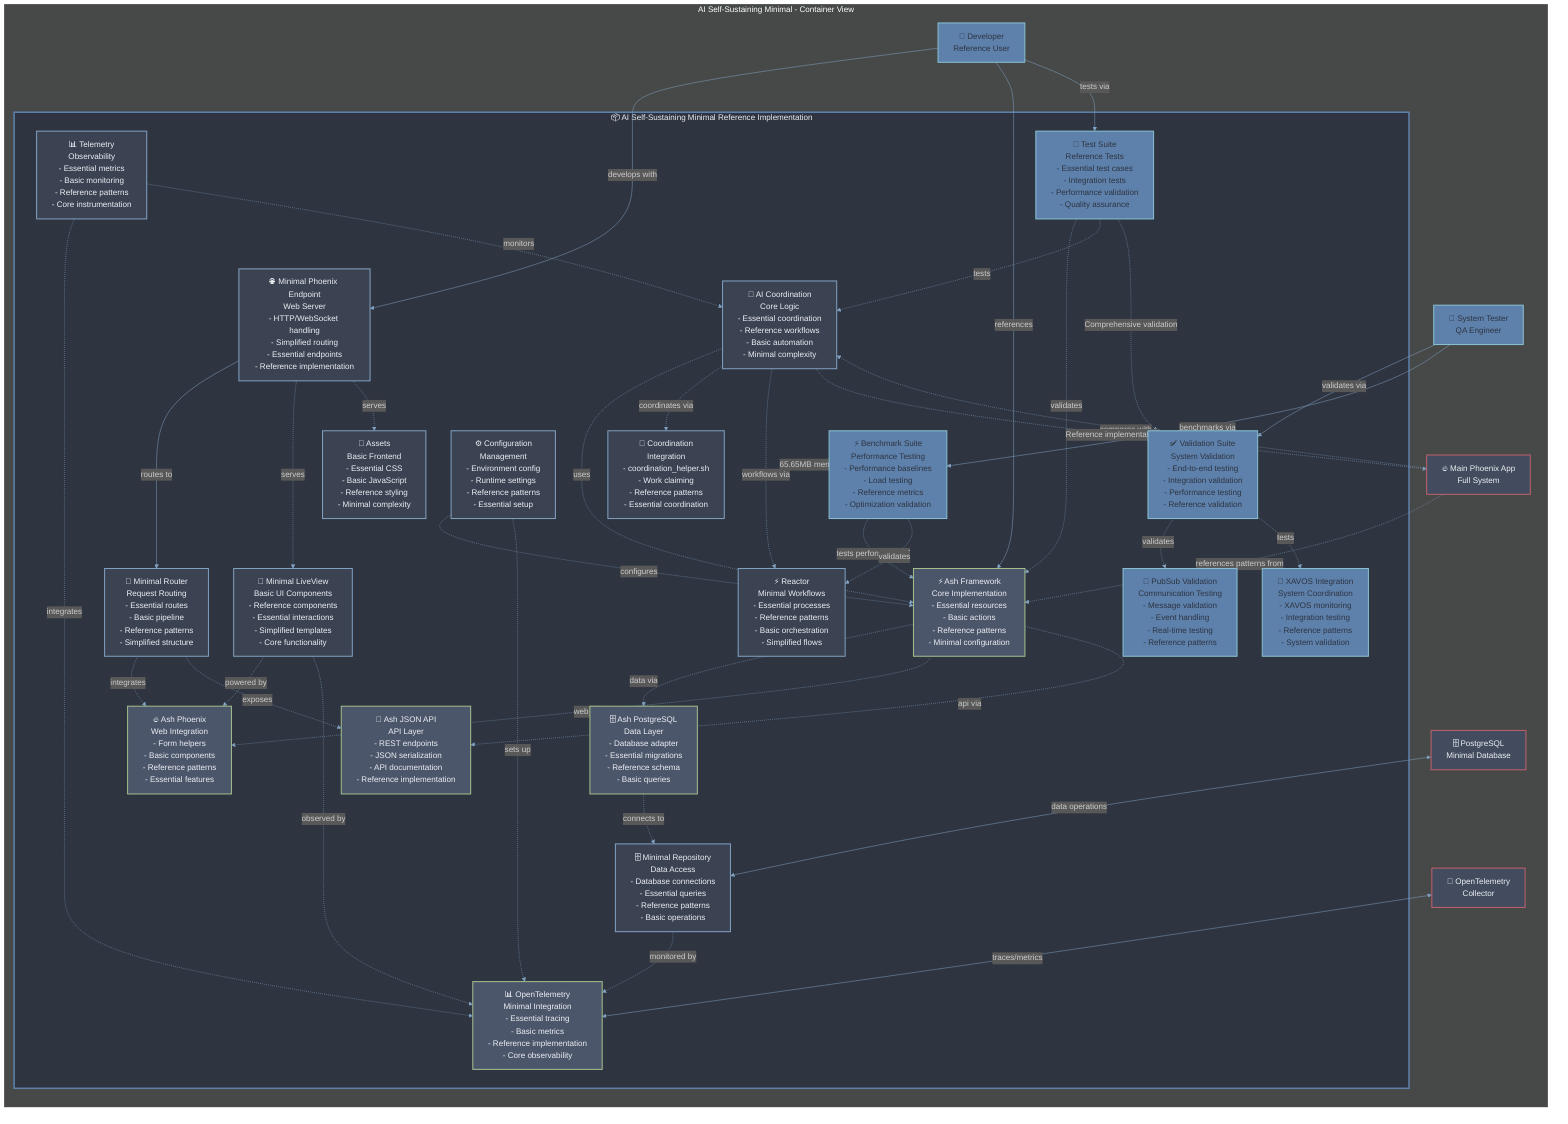 %%{init: {"theme": "dark", "themeVariables": {"primaryColor": "#4C566A", "primaryTextColor": "#fff", "primaryBorderColor": "#5E81AC", "lineColor": "#81A1C1"}}}%%
graph TB
    subgraph "AI Self-Sustaining Minimal - Container View"
        direction TB
        
        %% External Users and Systems
        DEVELOPER[👤 Developer<br/>Reference User]
        TESTER[🧪 System Tester<br/>QA Engineer]
        POSTGRES_MIN[🗄️ PostgreSQL<br/>Minimal Database]
        MAIN_PHOENIX[🔥 Main Phoenix App<br/>Full System]
        OTEL_COLLECTOR[📡 OpenTelemetry<br/>Collector]
        
        %% Minimal System Container Boundary
        subgraph MINIMAL_SYSTEM["📦 AI Self-Sustaining Minimal Reference Implementation"]
            direction TB
            
            %% Core Phoenix Application
            MINIMAL_ENDPOINT[🌐 Minimal Phoenix Endpoint<br/>Web Server<br/>- HTTP/WebSocket handling<br/>- Simplified routing<br/>- Essential endpoints<br/>- Reference implementation]
            
            MINIMAL_ROUTER[🎯 Minimal Router<br/>Request Routing<br/>- Essential routes<br/>- Basic pipeline<br/>- Reference patterns<br/>- Simplified structure]
            
            MINIMAL_LIVEVIEW[📱 Minimal LiveView<br/>Basic UI Components<br/>- Reference components<br/>- Essential interactions<br/>- Simplified templates<br/>- Core functionality]
            
            %% Ash Framework Core
            ASH_MINIMAL[⚡ Ash Framework<br/>Core Implementation<br/>- Essential resources<br/>- Basic actions<br/>- Reference patterns<br/>- Minimal configuration]
            
            ASH_POSTGRES_MIN[🗄️ Ash PostgreSQL<br/>Data Layer<br/>- Database adapter<br/>- Essential migrations<br/>- Reference schema<br/>- Basic queries]
            
            ASH_PHOENIX_MIN[🔥 Ash Phoenix<br/>Web Integration<br/>- Form helpers<br/>- Basic components<br/>- Reference patterns<br/>- Essential features]
            
            ASH_JSON_API[📡 Ash JSON API<br/>API Layer<br/>- REST endpoints<br/>- JSON serialization<br/>- API documentation<br/>- Reference implementation]
            
            %% Business Logic
            AI_COORDINATION[🤖 AI Coordination<br/>Core Logic<br/>- Essential coordination<br/>- Reference workflows<br/>- Basic automation<br/>- Minimal complexity]
            
            TELEMETRY_MINIMAL[📊 Telemetry<br/>Observability<br/>- Essential metrics<br/>- Basic monitoring<br/>- Reference patterns<br/>- Core instrumentation]
            
            %% Database and Repository
            MINIMAL_REPO[🗄️ Minimal Repository<br/>Data Access<br/>- Database connections<br/>- Essential queries<br/>- Reference patterns<br/>- Basic operations]
            
            %% OpenTelemetry Integration
            OTEL_MINIMAL[📊 OpenTelemetry<br/>Minimal Integration<br/>- Essential tracing<br/>- Basic metrics<br/>- Reference implementation<br/>- Core observability]
            
            %% Reactor Integration
            REACTOR_MINIMAL[⚡ Reactor<br/>Minimal Workflows<br/>- Essential processes<br/>- Reference patterns<br/>- Basic orchestration<br/>- Simplified flows]
            
            %% Asset Management
            ASSETS_MINIMAL[🎨 Assets<br/>Basic Frontend<br/>- Essential CSS<br/>- Basic JavaScript<br/>- Reference styling<br/>- Minimal complexity]
            
            %% Testing and Validation
            TEST_MINIMAL[🧪 Test Suite<br/>Reference Tests<br/>- Essential test cases<br/>- Integration tests<br/>- Performance validation<br/>- Quality assurance]
            
            BENCHMARK_MINIMAL[⚡ Benchmark Suite<br/>Performance Testing<br/>- Performance baselines<br/>- Load testing<br/>- Reference metrics<br/>- Optimization validation]
            
            %% Coordination Integration
            COORD_INTEGRATION[🤝 Coordination<br/>Integration<br/>- coordination_helper.sh<br/>- Work claiming<br/>- Reference patterns<br/>- Essential coordination]
            
            %% Configuration Management
            CONFIG_MINIMAL[⚙️ Configuration<br/>Management<br/>- Environment config<br/>- Runtime settings<br/>- Reference patterns<br/>- Essential setup]
            
            %% Validation Scripts
            VALIDATION_SUITE[✅ Validation Suite<br/>System Validation<br/>- End-to-end testing<br/>- Integration validation<br/>- Performance testing<br/>- Reference validation]
            
            PUBSUB_VALIDATION[📡 PubSub Validation<br/>Communication Testing<br/>- Message validation<br/>- Event handling<br/>- Real-time testing<br/>- Reference patterns]
            
            %% XAVOS Integration
            XAVOS_INTEGRATION[🚀 XAVOS Integration<br/>System Coordination<br/>- XAVOS monitoring<br/>- Integration testing<br/>- Reference patterns<br/>- System validation]
            
            %% Internal Relationships
            MINIMAL_ENDPOINT -->|routes to| MINIMAL_ROUTER
            MINIMAL_ENDPOINT -.->|serves| MINIMAL_LIVEVIEW
            MINIMAL_ENDPOINT -.->|serves| ASSETS_MINIMAL
            
            MINIMAL_ROUTER -.->|integrates| ASH_PHOENIX_MIN
            MINIMAL_ROUTER -.->|exposes| ASH_JSON_API
            
            MINIMAL_LIVEVIEW -.->|powered by| ASH_PHOENIX_MIN
            MINIMAL_LIVEVIEW -.->|observed by| OTEL_MINIMAL
            
            ASH_MINIMAL -.->|data via| ASH_POSTGRES_MIN
            ASH_MINIMAL -.->|web via| ASH_PHOENIX_MIN
            ASH_MINIMAL -.->|api via| ASH_JSON_API
            
            ASH_POSTGRES_MIN -.->|connects to| MINIMAL_REPO
            MINIMAL_REPO -.->|monitored by| OTEL_MINIMAL
            
            AI_COORDINATION -.->|uses| ASH_MINIMAL
            AI_COORDINATION -.->|coordinates via| COORD_INTEGRATION
            AI_COORDINATION -.->|workflows via| REACTOR_MINIMAL
            
            TELEMETRY_MINIMAL -.->|integrates| OTEL_MINIMAL
            TELEMETRY_MINIMAL -.->|monitors| AI_COORDINATION
            
            TEST_MINIMAL -.->|validates| ASH_MINIMAL
            TEST_MINIMAL -.->|tests| AI_COORDINATION
            
            BENCHMARK_MINIMAL -.->|tests performance of| ASH_MINIMAL
            BENCHMARK_MINIMAL -.->|validates| REACTOR_MINIMAL
            
            VALIDATION_SUITE -.->|validates| PUBSUB_VALIDATION
            VALIDATION_SUITE -.->|tests| XAVOS_INTEGRATION
            
            CONFIG_MINIMAL -.->|configures| ASH_MINIMAL
            CONFIG_MINIMAL -.->|sets up| OTEL_MINIMAL
        end
        
        %% External Connections
        DEVELOPER -->|develops with| MINIMAL_ENDPOINT
        DEVELOPER -->|references| ASH_MINIMAL
        DEVELOPER -->|tests via| TEST_MINIMAL
        
        TESTER -->|validates via| VALIDATION_SUITE
        TESTER -->|benchmarks via| BENCHMARK_MINIMAL
        
        POSTGRES_MIN <-->|data operations| MINIMAL_REPO
        
        MAIN_PHOENIX -.->|references patterns from| ASH_MINIMAL
        MAIN_PHOENIX -.->|compares with| AI_COORDINATION
        
        OTEL_COLLECTOR <-->|traces/metrics| OTEL_MINIMAL
        
        %% Performance and Reference Annotations
        MINIMAL_SYSTEM -.->|"65.65MB memory efficiency"| BENCHMARK_MINIMAL
        AI_COORDINATION -.->|"Reference implementation"| MAIN_PHOENIX
        TEST_MINIMAL -.->|"Comprehensive validation"| VALIDATION_SUITE
    end

    %% Styling
    classDef container fill:#3B4252,stroke:#81A1C1,stroke-width:2px,color:#ECEFF4
    classDef ashContainer fill:#4C566A,stroke:#A3BE8C,stroke-width:2px,color:#ECEFF4
    classDef testingContainer fill:#5E81AC,stroke:#88C0D0,stroke-width:2px,color:#2E3440
    classDef external fill:#434C5E,stroke:#BF616A,stroke-width:2px,color:#ECEFF4
    classDef user fill:#5E81AC,stroke:#88C0D0,stroke-width:2px,color:#2E3440
    classDef systemBoundary fill:#2E3440,stroke:#5E81AC,stroke-width:3px,color:#ECEFF4
    
    class MINIMAL_SYSTEM systemBoundary
    class MINIMAL_ENDPOINT,MINIMAL_ROUTER,MINIMAL_LIVEVIEW,AI_COORDINATION,TELEMETRY_MINIMAL,MINIMAL_REPO,REACTOR_MINIMAL,ASSETS_MINIMAL,COORD_INTEGRATION,CONFIG_MINIMAL container
    class ASH_MINIMAL,ASH_POSTGRES_MIN,ASH_PHOENIX_MIN,ASH_JSON_API,OTEL_MINIMAL ashContainer
    class TEST_MINIMAL,BENCHMARK_MINIMAL,VALIDATION_SUITE,PUBSUB_VALIDATION,XAVOS_INTEGRATION testingContainer
    class POSTGRES_MIN,MAIN_PHOENIX,OTEL_COLLECTOR external
    class DEVELOPER,TESTER user